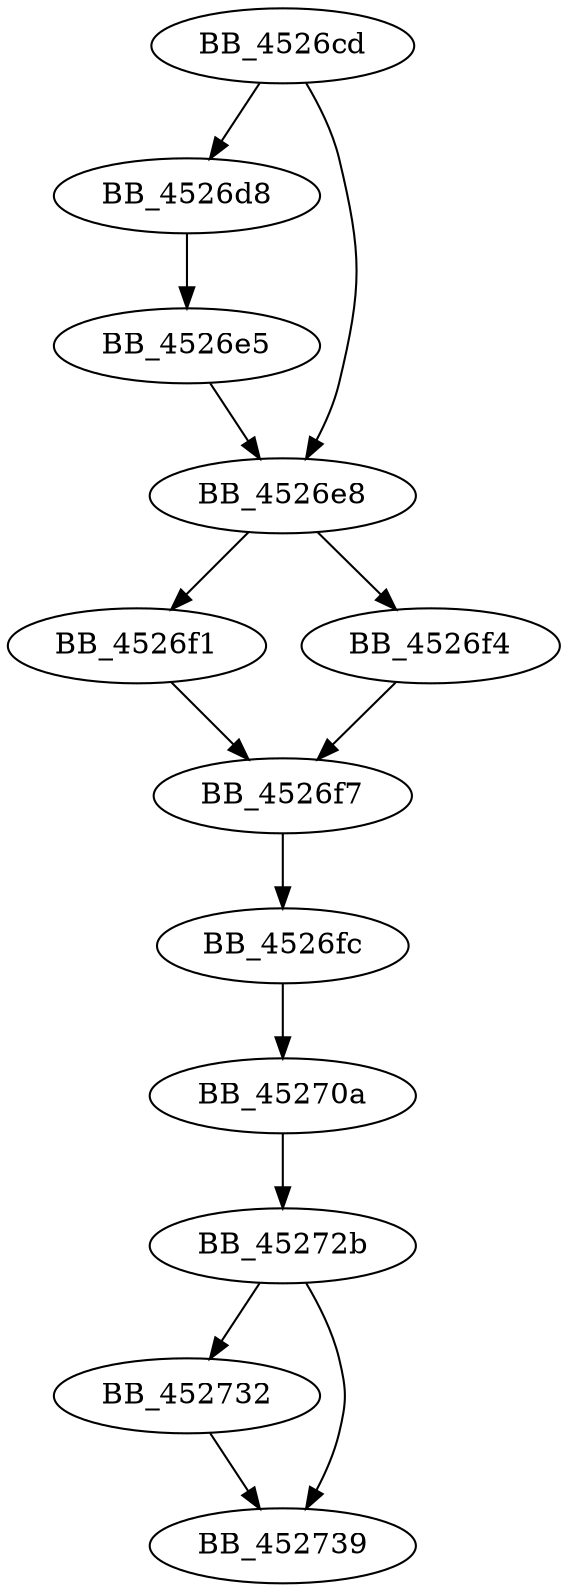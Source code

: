 DiGraph sub_4526CD{
BB_4526cd->BB_4526d8
BB_4526cd->BB_4526e8
BB_4526d8->BB_4526e5
BB_4526e5->BB_4526e8
BB_4526e8->BB_4526f1
BB_4526e8->BB_4526f4
BB_4526f1->BB_4526f7
BB_4526f4->BB_4526f7
BB_4526f7->BB_4526fc
BB_4526fc->BB_45270a
BB_45270a->BB_45272b
BB_45272b->BB_452732
BB_45272b->BB_452739
BB_452732->BB_452739
}
